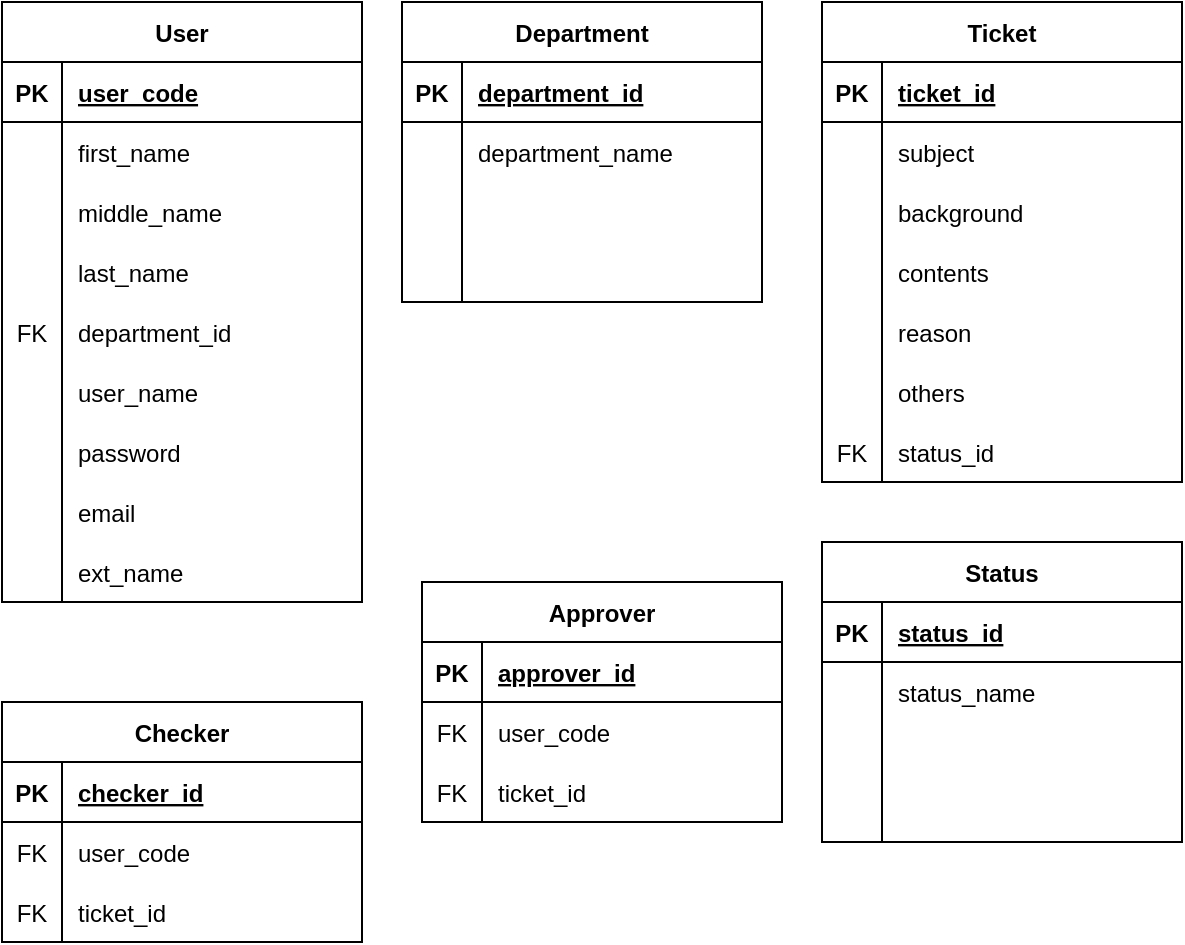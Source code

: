 <mxfile version="20.8.19" type="device"><diagram name="Page-1" id="IvGA56QZwG-DUPuRweu-"><mxGraphModel dx="1007" dy="587" grid="1" gridSize="10" guides="1" tooltips="1" connect="1" arrows="1" fold="1" page="1" pageScale="1" pageWidth="850" pageHeight="1100" math="0" shadow="0"><root><mxCell id="0"/><mxCell id="1" parent="0"/><mxCell id="IvrLTa7lt_o7lINcUL2R-1" value="User" style="shape=table;startSize=30;container=1;collapsible=1;childLayout=tableLayout;fixedRows=1;rowLines=0;fontStyle=1;align=center;resizeLast=1;" vertex="1" parent="1"><mxGeometry x="10" y="10" width="180" height="300" as="geometry"/></mxCell><mxCell id="IvrLTa7lt_o7lINcUL2R-2" value="" style="shape=tableRow;horizontal=0;startSize=0;swimlaneHead=0;swimlaneBody=0;fillColor=none;collapsible=0;dropTarget=0;points=[[0,0.5],[1,0.5]];portConstraint=eastwest;top=0;left=0;right=0;bottom=1;" vertex="1" parent="IvrLTa7lt_o7lINcUL2R-1"><mxGeometry y="30" width="180" height="30" as="geometry"/></mxCell><mxCell id="IvrLTa7lt_o7lINcUL2R-3" value="PK" style="shape=partialRectangle;connectable=0;fillColor=none;top=0;left=0;bottom=0;right=0;fontStyle=1;overflow=hidden;" vertex="1" parent="IvrLTa7lt_o7lINcUL2R-2"><mxGeometry width="30" height="30" as="geometry"><mxRectangle width="30" height="30" as="alternateBounds"/></mxGeometry></mxCell><mxCell id="IvrLTa7lt_o7lINcUL2R-4" value="user_code" style="shape=partialRectangle;connectable=0;fillColor=none;top=0;left=0;bottom=0;right=0;align=left;spacingLeft=6;fontStyle=5;overflow=hidden;" vertex="1" parent="IvrLTa7lt_o7lINcUL2R-2"><mxGeometry x="30" width="150" height="30" as="geometry"><mxRectangle width="150" height="30" as="alternateBounds"/></mxGeometry></mxCell><mxCell id="IvrLTa7lt_o7lINcUL2R-5" value="" style="shape=tableRow;horizontal=0;startSize=0;swimlaneHead=0;swimlaneBody=0;fillColor=none;collapsible=0;dropTarget=0;points=[[0,0.5],[1,0.5]];portConstraint=eastwest;top=0;left=0;right=0;bottom=0;" vertex="1" parent="IvrLTa7lt_o7lINcUL2R-1"><mxGeometry y="60" width="180" height="30" as="geometry"/></mxCell><mxCell id="IvrLTa7lt_o7lINcUL2R-6" value="" style="shape=partialRectangle;connectable=0;fillColor=none;top=0;left=0;bottom=0;right=0;editable=1;overflow=hidden;" vertex="1" parent="IvrLTa7lt_o7lINcUL2R-5"><mxGeometry width="30" height="30" as="geometry"><mxRectangle width="30" height="30" as="alternateBounds"/></mxGeometry></mxCell><mxCell id="IvrLTa7lt_o7lINcUL2R-7" value="first_name" style="shape=partialRectangle;connectable=0;fillColor=none;top=0;left=0;bottom=0;right=0;align=left;spacingLeft=6;overflow=hidden;" vertex="1" parent="IvrLTa7lt_o7lINcUL2R-5"><mxGeometry x="30" width="150" height="30" as="geometry"><mxRectangle width="150" height="30" as="alternateBounds"/></mxGeometry></mxCell><mxCell id="IvrLTa7lt_o7lINcUL2R-8" value="" style="shape=tableRow;horizontal=0;startSize=0;swimlaneHead=0;swimlaneBody=0;fillColor=none;collapsible=0;dropTarget=0;points=[[0,0.5],[1,0.5]];portConstraint=eastwest;top=0;left=0;right=0;bottom=0;" vertex="1" parent="IvrLTa7lt_o7lINcUL2R-1"><mxGeometry y="90" width="180" height="30" as="geometry"/></mxCell><mxCell id="IvrLTa7lt_o7lINcUL2R-9" value="" style="shape=partialRectangle;connectable=0;fillColor=none;top=0;left=0;bottom=0;right=0;editable=1;overflow=hidden;" vertex="1" parent="IvrLTa7lt_o7lINcUL2R-8"><mxGeometry width="30" height="30" as="geometry"><mxRectangle width="30" height="30" as="alternateBounds"/></mxGeometry></mxCell><mxCell id="IvrLTa7lt_o7lINcUL2R-10" value="middle_name" style="shape=partialRectangle;connectable=0;fillColor=none;top=0;left=0;bottom=0;right=0;align=left;spacingLeft=6;overflow=hidden;" vertex="1" parent="IvrLTa7lt_o7lINcUL2R-8"><mxGeometry x="30" width="150" height="30" as="geometry"><mxRectangle width="150" height="30" as="alternateBounds"/></mxGeometry></mxCell><mxCell id="IvrLTa7lt_o7lINcUL2R-11" value="" style="shape=tableRow;horizontal=0;startSize=0;swimlaneHead=0;swimlaneBody=0;fillColor=none;collapsible=0;dropTarget=0;points=[[0,0.5],[1,0.5]];portConstraint=eastwest;top=0;left=0;right=0;bottom=0;" vertex="1" parent="IvrLTa7lt_o7lINcUL2R-1"><mxGeometry y="120" width="180" height="30" as="geometry"/></mxCell><mxCell id="IvrLTa7lt_o7lINcUL2R-12" value="" style="shape=partialRectangle;connectable=0;fillColor=none;top=0;left=0;bottom=0;right=0;editable=1;overflow=hidden;" vertex="1" parent="IvrLTa7lt_o7lINcUL2R-11"><mxGeometry width="30" height="30" as="geometry"><mxRectangle width="30" height="30" as="alternateBounds"/></mxGeometry></mxCell><mxCell id="IvrLTa7lt_o7lINcUL2R-13" value="last_name" style="shape=partialRectangle;connectable=0;fillColor=none;top=0;left=0;bottom=0;right=0;align=left;spacingLeft=6;overflow=hidden;" vertex="1" parent="IvrLTa7lt_o7lINcUL2R-11"><mxGeometry x="30" width="150" height="30" as="geometry"><mxRectangle width="150" height="30" as="alternateBounds"/></mxGeometry></mxCell><mxCell id="IvrLTa7lt_o7lINcUL2R-14" value="Department" style="shape=table;startSize=30;container=1;collapsible=1;childLayout=tableLayout;fixedRows=1;rowLines=0;fontStyle=1;align=center;resizeLast=1;" vertex="1" parent="1"><mxGeometry x="210" y="10" width="180" height="150" as="geometry"/></mxCell><mxCell id="IvrLTa7lt_o7lINcUL2R-15" value="" style="shape=tableRow;horizontal=0;startSize=0;swimlaneHead=0;swimlaneBody=0;fillColor=none;collapsible=0;dropTarget=0;points=[[0,0.5],[1,0.5]];portConstraint=eastwest;top=0;left=0;right=0;bottom=1;" vertex="1" parent="IvrLTa7lt_o7lINcUL2R-14"><mxGeometry y="30" width="180" height="30" as="geometry"/></mxCell><mxCell id="IvrLTa7lt_o7lINcUL2R-16" value="PK" style="shape=partialRectangle;connectable=0;fillColor=none;top=0;left=0;bottom=0;right=0;fontStyle=1;overflow=hidden;" vertex="1" parent="IvrLTa7lt_o7lINcUL2R-15"><mxGeometry width="30" height="30" as="geometry"><mxRectangle width="30" height="30" as="alternateBounds"/></mxGeometry></mxCell><mxCell id="IvrLTa7lt_o7lINcUL2R-17" value="department_id" style="shape=partialRectangle;connectable=0;fillColor=none;top=0;left=0;bottom=0;right=0;align=left;spacingLeft=6;fontStyle=5;overflow=hidden;" vertex="1" parent="IvrLTa7lt_o7lINcUL2R-15"><mxGeometry x="30" width="150" height="30" as="geometry"><mxRectangle width="150" height="30" as="alternateBounds"/></mxGeometry></mxCell><mxCell id="IvrLTa7lt_o7lINcUL2R-18" value="" style="shape=tableRow;horizontal=0;startSize=0;swimlaneHead=0;swimlaneBody=0;fillColor=none;collapsible=0;dropTarget=0;points=[[0,0.5],[1,0.5]];portConstraint=eastwest;top=0;left=0;right=0;bottom=0;" vertex="1" parent="IvrLTa7lt_o7lINcUL2R-14"><mxGeometry y="60" width="180" height="30" as="geometry"/></mxCell><mxCell id="IvrLTa7lt_o7lINcUL2R-19" value="" style="shape=partialRectangle;connectable=0;fillColor=none;top=0;left=0;bottom=0;right=0;editable=1;overflow=hidden;" vertex="1" parent="IvrLTa7lt_o7lINcUL2R-18"><mxGeometry width="30" height="30" as="geometry"><mxRectangle width="30" height="30" as="alternateBounds"/></mxGeometry></mxCell><mxCell id="IvrLTa7lt_o7lINcUL2R-20" value="department_name" style="shape=partialRectangle;connectable=0;fillColor=none;top=0;left=0;bottom=0;right=0;align=left;spacingLeft=6;overflow=hidden;" vertex="1" parent="IvrLTa7lt_o7lINcUL2R-18"><mxGeometry x="30" width="150" height="30" as="geometry"><mxRectangle width="150" height="30" as="alternateBounds"/></mxGeometry></mxCell><mxCell id="IvrLTa7lt_o7lINcUL2R-21" value="" style="shape=tableRow;horizontal=0;startSize=0;swimlaneHead=0;swimlaneBody=0;fillColor=none;collapsible=0;dropTarget=0;points=[[0,0.5],[1,0.5]];portConstraint=eastwest;top=0;left=0;right=0;bottom=0;" vertex="1" parent="IvrLTa7lt_o7lINcUL2R-14"><mxGeometry y="90" width="180" height="30" as="geometry"/></mxCell><mxCell id="IvrLTa7lt_o7lINcUL2R-22" value="" style="shape=partialRectangle;connectable=0;fillColor=none;top=0;left=0;bottom=0;right=0;editable=1;overflow=hidden;" vertex="1" parent="IvrLTa7lt_o7lINcUL2R-21"><mxGeometry width="30" height="30" as="geometry"><mxRectangle width="30" height="30" as="alternateBounds"/></mxGeometry></mxCell><mxCell id="IvrLTa7lt_o7lINcUL2R-23" value="" style="shape=partialRectangle;connectable=0;fillColor=none;top=0;left=0;bottom=0;right=0;align=left;spacingLeft=6;overflow=hidden;" vertex="1" parent="IvrLTa7lt_o7lINcUL2R-21"><mxGeometry x="30" width="150" height="30" as="geometry"><mxRectangle width="150" height="30" as="alternateBounds"/></mxGeometry></mxCell><mxCell id="IvrLTa7lt_o7lINcUL2R-24" value="" style="shape=tableRow;horizontal=0;startSize=0;swimlaneHead=0;swimlaneBody=0;fillColor=none;collapsible=0;dropTarget=0;points=[[0,0.5],[1,0.5]];portConstraint=eastwest;top=0;left=0;right=0;bottom=0;" vertex="1" parent="IvrLTa7lt_o7lINcUL2R-14"><mxGeometry y="120" width="180" height="30" as="geometry"/></mxCell><mxCell id="IvrLTa7lt_o7lINcUL2R-25" value="" style="shape=partialRectangle;connectable=0;fillColor=none;top=0;left=0;bottom=0;right=0;editable=1;overflow=hidden;" vertex="1" parent="IvrLTa7lt_o7lINcUL2R-24"><mxGeometry width="30" height="30" as="geometry"><mxRectangle width="30" height="30" as="alternateBounds"/></mxGeometry></mxCell><mxCell id="IvrLTa7lt_o7lINcUL2R-26" value="" style="shape=partialRectangle;connectable=0;fillColor=none;top=0;left=0;bottom=0;right=0;align=left;spacingLeft=6;overflow=hidden;" vertex="1" parent="IvrLTa7lt_o7lINcUL2R-24"><mxGeometry x="30" width="150" height="30" as="geometry"><mxRectangle width="150" height="30" as="alternateBounds"/></mxGeometry></mxCell><mxCell id="IvrLTa7lt_o7lINcUL2R-36" value="FK" style="shape=partialRectangle;connectable=0;fillColor=none;top=0;left=0;bottom=0;right=0;editable=1;overflow=hidden;" vertex="1" parent="1"><mxGeometry x="10" y="160" width="30" height="30" as="geometry"><mxRectangle width="30" height="30" as="alternateBounds"/></mxGeometry></mxCell><mxCell id="IvrLTa7lt_o7lINcUL2R-37" value="department_id" style="shape=partialRectangle;connectable=0;fillColor=none;top=0;left=1;bottom=0;right=0;align=left;spacingLeft=6;overflow=hidden;" vertex="1" parent="1"><mxGeometry x="40" y="160" width="150" height="30" as="geometry"><mxRectangle width="150" height="30" as="alternateBounds"/></mxGeometry></mxCell><mxCell id="IvrLTa7lt_o7lINcUL2R-38" value="" style="shape=partialRectangle;connectable=0;fillColor=none;top=0;left=0;bottom=0;right=0;editable=1;overflow=hidden;" vertex="1" parent="1"><mxGeometry x="10" y="190" width="30" height="30" as="geometry"><mxRectangle width="30" height="30" as="alternateBounds"/></mxGeometry></mxCell><mxCell id="IvrLTa7lt_o7lINcUL2R-41" value="user_name" style="shape=partialRectangle;connectable=0;fillColor=none;top=0;left=1;bottom=0;right=0;align=left;spacingLeft=6;overflow=hidden;" vertex="1" parent="1"><mxGeometry x="40" y="190" width="150" height="30" as="geometry"><mxRectangle width="150" height="30" as="alternateBounds"/></mxGeometry></mxCell><mxCell id="IvrLTa7lt_o7lINcUL2R-43" value="password" style="shape=partialRectangle;connectable=0;fillColor=none;top=0;left=1;bottom=0;right=0;align=left;spacingLeft=6;overflow=hidden;" vertex="1" parent="1"><mxGeometry x="40" y="220" width="150" height="30" as="geometry"><mxRectangle width="150" height="30" as="alternateBounds"/></mxGeometry></mxCell><mxCell id="IvrLTa7lt_o7lINcUL2R-44" value="Ticket" style="shape=table;startSize=30;container=1;collapsible=1;childLayout=tableLayout;fixedRows=1;rowLines=0;fontStyle=1;align=center;resizeLast=1;" vertex="1" parent="1"><mxGeometry x="420" y="10" width="180" height="240" as="geometry"/></mxCell><mxCell id="IvrLTa7lt_o7lINcUL2R-45" value="" style="shape=tableRow;horizontal=0;startSize=0;swimlaneHead=0;swimlaneBody=0;fillColor=none;collapsible=0;dropTarget=0;points=[[0,0.5],[1,0.5]];portConstraint=eastwest;top=0;left=0;right=0;bottom=1;" vertex="1" parent="IvrLTa7lt_o7lINcUL2R-44"><mxGeometry y="30" width="180" height="30" as="geometry"/></mxCell><mxCell id="IvrLTa7lt_o7lINcUL2R-46" value="PK" style="shape=partialRectangle;connectable=0;fillColor=none;top=0;left=0;bottom=0;right=0;fontStyle=1;overflow=hidden;" vertex="1" parent="IvrLTa7lt_o7lINcUL2R-45"><mxGeometry width="30" height="30" as="geometry"><mxRectangle width="30" height="30" as="alternateBounds"/></mxGeometry></mxCell><mxCell id="IvrLTa7lt_o7lINcUL2R-47" value="ticket_id" style="shape=partialRectangle;connectable=0;fillColor=none;top=0;left=0;bottom=0;right=0;align=left;spacingLeft=6;fontStyle=5;overflow=hidden;" vertex="1" parent="IvrLTa7lt_o7lINcUL2R-45"><mxGeometry x="30" width="150" height="30" as="geometry"><mxRectangle width="150" height="30" as="alternateBounds"/></mxGeometry></mxCell><mxCell id="IvrLTa7lt_o7lINcUL2R-48" value="" style="shape=tableRow;horizontal=0;startSize=0;swimlaneHead=0;swimlaneBody=0;fillColor=none;collapsible=0;dropTarget=0;points=[[0,0.5],[1,0.5]];portConstraint=eastwest;top=0;left=0;right=0;bottom=0;" vertex="1" parent="IvrLTa7lt_o7lINcUL2R-44"><mxGeometry y="60" width="180" height="30" as="geometry"/></mxCell><mxCell id="IvrLTa7lt_o7lINcUL2R-49" value="" style="shape=partialRectangle;connectable=0;fillColor=none;top=0;left=0;bottom=0;right=0;editable=1;overflow=hidden;" vertex="1" parent="IvrLTa7lt_o7lINcUL2R-48"><mxGeometry width="30" height="30" as="geometry"><mxRectangle width="30" height="30" as="alternateBounds"/></mxGeometry></mxCell><mxCell id="IvrLTa7lt_o7lINcUL2R-50" value="subject" style="shape=partialRectangle;connectable=0;fillColor=none;top=0;left=0;bottom=0;right=0;align=left;spacingLeft=6;overflow=hidden;" vertex="1" parent="IvrLTa7lt_o7lINcUL2R-48"><mxGeometry x="30" width="150" height="30" as="geometry"><mxRectangle width="150" height="30" as="alternateBounds"/></mxGeometry></mxCell><mxCell id="IvrLTa7lt_o7lINcUL2R-51" value="" style="shape=tableRow;horizontal=0;startSize=0;swimlaneHead=0;swimlaneBody=0;fillColor=none;collapsible=0;dropTarget=0;points=[[0,0.5],[1,0.5]];portConstraint=eastwest;top=0;left=0;right=0;bottom=0;" vertex="1" parent="IvrLTa7lt_o7lINcUL2R-44"><mxGeometry y="90" width="180" height="30" as="geometry"/></mxCell><mxCell id="IvrLTa7lt_o7lINcUL2R-52" value="" style="shape=partialRectangle;connectable=0;fillColor=none;top=0;left=0;bottom=0;right=0;editable=1;overflow=hidden;" vertex="1" parent="IvrLTa7lt_o7lINcUL2R-51"><mxGeometry width="30" height="30" as="geometry"><mxRectangle width="30" height="30" as="alternateBounds"/></mxGeometry></mxCell><mxCell id="IvrLTa7lt_o7lINcUL2R-53" value="background" style="shape=partialRectangle;connectable=0;fillColor=none;top=0;left=0;bottom=0;right=0;align=left;spacingLeft=6;overflow=hidden;" vertex="1" parent="IvrLTa7lt_o7lINcUL2R-51"><mxGeometry x="30" width="150" height="30" as="geometry"><mxRectangle width="150" height="30" as="alternateBounds"/></mxGeometry></mxCell><mxCell id="IvrLTa7lt_o7lINcUL2R-54" value="" style="shape=tableRow;horizontal=0;startSize=0;swimlaneHead=0;swimlaneBody=0;fillColor=none;collapsible=0;dropTarget=0;points=[[0,0.5],[1,0.5]];portConstraint=eastwest;top=0;left=0;right=0;bottom=0;" vertex="1" parent="IvrLTa7lt_o7lINcUL2R-44"><mxGeometry y="120" width="180" height="30" as="geometry"/></mxCell><mxCell id="IvrLTa7lt_o7lINcUL2R-55" value="" style="shape=partialRectangle;connectable=0;fillColor=none;top=0;left=0;bottom=0;right=0;editable=1;overflow=hidden;" vertex="1" parent="IvrLTa7lt_o7lINcUL2R-54"><mxGeometry width="30" height="30" as="geometry"><mxRectangle width="30" height="30" as="alternateBounds"/></mxGeometry></mxCell><mxCell id="IvrLTa7lt_o7lINcUL2R-56" value="contents" style="shape=partialRectangle;connectable=0;fillColor=none;top=0;left=0;bottom=0;right=0;align=left;spacingLeft=6;overflow=hidden;" vertex="1" parent="IvrLTa7lt_o7lINcUL2R-54"><mxGeometry x="30" width="150" height="30" as="geometry"><mxRectangle width="150" height="30" as="alternateBounds"/></mxGeometry></mxCell><mxCell id="IvrLTa7lt_o7lINcUL2R-57" value="" style="shape=partialRectangle;connectable=0;fillColor=none;top=0;left=0;bottom=0;right=0;editable=1;overflow=hidden;" vertex="1" parent="1"><mxGeometry x="420" y="160" width="30" height="30" as="geometry"><mxRectangle width="30" height="30" as="alternateBounds"/></mxGeometry></mxCell><mxCell id="IvrLTa7lt_o7lINcUL2R-58" value="reason" style="shape=partialRectangle;connectable=0;fillColor=none;top=0;left=1;bottom=0;right=0;align=left;spacingLeft=6;overflow=hidden;" vertex="1" parent="1"><mxGeometry x="450" y="160" width="150" height="30" as="geometry"><mxRectangle width="150" height="30" as="alternateBounds"/></mxGeometry></mxCell><mxCell id="IvrLTa7lt_o7lINcUL2R-59" value="" style="shape=partialRectangle;connectable=0;fillColor=none;top=0;left=0;bottom=0;right=0;editable=1;overflow=hidden;" vertex="1" parent="1"><mxGeometry x="420" y="190" width="30" height="30" as="geometry"><mxRectangle width="30" height="30" as="alternateBounds"/></mxGeometry></mxCell><mxCell id="IvrLTa7lt_o7lINcUL2R-60" value="others" style="shape=partialRectangle;connectable=0;fillColor=none;top=0;left=1;bottom=0;right=0;align=left;spacingLeft=6;overflow=hidden;" vertex="1" parent="1"><mxGeometry x="450" y="190" width="150" height="30" as="geometry"><mxRectangle width="150" height="30" as="alternateBounds"/></mxGeometry></mxCell><mxCell id="IvrLTa7lt_o7lINcUL2R-61" value="FK" style="shape=partialRectangle;connectable=0;fillColor=none;top=0;left=0;bottom=0;right=0;editable=1;overflow=hidden;" vertex="1" parent="1"><mxGeometry x="420" y="220" width="30" height="30" as="geometry"><mxRectangle width="30" height="30" as="alternateBounds"/></mxGeometry></mxCell><mxCell id="IvrLTa7lt_o7lINcUL2R-62" value="status_id" style="shape=partialRectangle;connectable=0;fillColor=none;top=0;left=1;bottom=0;right=0;align=left;spacingLeft=6;overflow=hidden;" vertex="1" parent="1"><mxGeometry x="450" y="220" width="150" height="30" as="geometry"><mxRectangle width="150" height="30" as="alternateBounds"/></mxGeometry></mxCell><mxCell id="IvrLTa7lt_o7lINcUL2R-63" value="Checker" style="shape=table;startSize=30;container=1;collapsible=1;childLayout=tableLayout;fixedRows=1;rowLines=0;fontStyle=1;align=center;resizeLast=1;" vertex="1" parent="1"><mxGeometry x="10" y="360" width="180" height="120" as="geometry"/></mxCell><mxCell id="IvrLTa7lt_o7lINcUL2R-64" value="" style="shape=tableRow;horizontal=0;startSize=0;swimlaneHead=0;swimlaneBody=0;fillColor=none;collapsible=0;dropTarget=0;points=[[0,0.5],[1,0.5]];portConstraint=eastwest;top=0;left=0;right=0;bottom=1;" vertex="1" parent="IvrLTa7lt_o7lINcUL2R-63"><mxGeometry y="30" width="180" height="30" as="geometry"/></mxCell><mxCell id="IvrLTa7lt_o7lINcUL2R-65" value="PK" style="shape=partialRectangle;connectable=0;fillColor=none;top=0;left=0;bottom=0;right=0;fontStyle=1;overflow=hidden;" vertex="1" parent="IvrLTa7lt_o7lINcUL2R-64"><mxGeometry width="30" height="30" as="geometry"><mxRectangle width="30" height="30" as="alternateBounds"/></mxGeometry></mxCell><mxCell id="IvrLTa7lt_o7lINcUL2R-66" value="checker_id" style="shape=partialRectangle;connectable=0;fillColor=none;top=0;left=0;bottom=0;right=0;align=left;spacingLeft=6;fontStyle=5;overflow=hidden;" vertex="1" parent="IvrLTa7lt_o7lINcUL2R-64"><mxGeometry x="30" width="150" height="30" as="geometry"><mxRectangle width="150" height="30" as="alternateBounds"/></mxGeometry></mxCell><mxCell id="IvrLTa7lt_o7lINcUL2R-67" value="" style="shape=tableRow;horizontal=0;startSize=0;swimlaneHead=0;swimlaneBody=0;fillColor=none;collapsible=0;dropTarget=0;points=[[0,0.5],[1,0.5]];portConstraint=eastwest;top=0;left=0;right=0;bottom=0;" vertex="1" parent="IvrLTa7lt_o7lINcUL2R-63"><mxGeometry y="60" width="180" height="30" as="geometry"/></mxCell><mxCell id="IvrLTa7lt_o7lINcUL2R-68" value="FK" style="shape=partialRectangle;connectable=0;fillColor=none;top=0;left=0;bottom=0;right=0;editable=1;overflow=hidden;" vertex="1" parent="IvrLTa7lt_o7lINcUL2R-67"><mxGeometry width="30" height="30" as="geometry"><mxRectangle width="30" height="30" as="alternateBounds"/></mxGeometry></mxCell><mxCell id="IvrLTa7lt_o7lINcUL2R-69" value="user_code" style="shape=partialRectangle;connectable=0;fillColor=none;top=0;left=0;bottom=0;right=0;align=left;spacingLeft=6;overflow=hidden;" vertex="1" parent="IvrLTa7lt_o7lINcUL2R-67"><mxGeometry x="30" width="150" height="30" as="geometry"><mxRectangle width="150" height="30" as="alternateBounds"/></mxGeometry></mxCell><mxCell id="IvrLTa7lt_o7lINcUL2R-70" value="" style="shape=tableRow;horizontal=0;startSize=0;swimlaneHead=0;swimlaneBody=0;fillColor=none;collapsible=0;dropTarget=0;points=[[0,0.5],[1,0.5]];portConstraint=eastwest;top=0;left=0;right=0;bottom=0;" vertex="1" parent="IvrLTa7lt_o7lINcUL2R-63"><mxGeometry y="90" width="180" height="30" as="geometry"/></mxCell><mxCell id="IvrLTa7lt_o7lINcUL2R-71" value="FK" style="shape=partialRectangle;connectable=0;fillColor=none;top=0;left=0;bottom=0;right=0;editable=1;overflow=hidden;" vertex="1" parent="IvrLTa7lt_o7lINcUL2R-70"><mxGeometry width="30" height="30" as="geometry"><mxRectangle width="30" height="30" as="alternateBounds"/></mxGeometry></mxCell><mxCell id="IvrLTa7lt_o7lINcUL2R-72" value="ticket_id" style="shape=partialRectangle;connectable=0;fillColor=none;top=0;left=0;bottom=0;right=0;align=left;spacingLeft=6;overflow=hidden;" vertex="1" parent="IvrLTa7lt_o7lINcUL2R-70"><mxGeometry x="30" width="150" height="30" as="geometry"><mxRectangle width="150" height="30" as="alternateBounds"/></mxGeometry></mxCell><mxCell id="IvrLTa7lt_o7lINcUL2R-76" value="Approver" style="shape=table;startSize=30;container=1;collapsible=1;childLayout=tableLayout;fixedRows=1;rowLines=0;fontStyle=1;align=center;resizeLast=1;" vertex="1" parent="1"><mxGeometry x="220" y="300" width="180" height="120" as="geometry"/></mxCell><mxCell id="IvrLTa7lt_o7lINcUL2R-77" value="" style="shape=tableRow;horizontal=0;startSize=0;swimlaneHead=0;swimlaneBody=0;fillColor=none;collapsible=0;dropTarget=0;points=[[0,0.5],[1,0.5]];portConstraint=eastwest;top=0;left=0;right=0;bottom=1;" vertex="1" parent="IvrLTa7lt_o7lINcUL2R-76"><mxGeometry y="30" width="180" height="30" as="geometry"/></mxCell><mxCell id="IvrLTa7lt_o7lINcUL2R-78" value="PK" style="shape=partialRectangle;connectable=0;fillColor=none;top=0;left=0;bottom=0;right=0;fontStyle=1;overflow=hidden;" vertex="1" parent="IvrLTa7lt_o7lINcUL2R-77"><mxGeometry width="30" height="30" as="geometry"><mxRectangle width="30" height="30" as="alternateBounds"/></mxGeometry></mxCell><mxCell id="IvrLTa7lt_o7lINcUL2R-79" value="approver_id" style="shape=partialRectangle;connectable=0;fillColor=none;top=0;left=0;bottom=0;right=0;align=left;spacingLeft=6;fontStyle=5;overflow=hidden;" vertex="1" parent="IvrLTa7lt_o7lINcUL2R-77"><mxGeometry x="30" width="150" height="30" as="geometry"><mxRectangle width="150" height="30" as="alternateBounds"/></mxGeometry></mxCell><mxCell id="IvrLTa7lt_o7lINcUL2R-80" value="" style="shape=tableRow;horizontal=0;startSize=0;swimlaneHead=0;swimlaneBody=0;fillColor=none;collapsible=0;dropTarget=0;points=[[0,0.5],[1,0.5]];portConstraint=eastwest;top=0;left=0;right=0;bottom=0;" vertex="1" parent="IvrLTa7lt_o7lINcUL2R-76"><mxGeometry y="60" width="180" height="30" as="geometry"/></mxCell><mxCell id="IvrLTa7lt_o7lINcUL2R-81" value="FK" style="shape=partialRectangle;connectable=0;fillColor=none;top=0;left=0;bottom=0;right=0;editable=1;overflow=hidden;" vertex="1" parent="IvrLTa7lt_o7lINcUL2R-80"><mxGeometry width="30" height="30" as="geometry"><mxRectangle width="30" height="30" as="alternateBounds"/></mxGeometry></mxCell><mxCell id="IvrLTa7lt_o7lINcUL2R-82" value="user_code" style="shape=partialRectangle;connectable=0;fillColor=none;top=0;left=0;bottom=0;right=0;align=left;spacingLeft=6;overflow=hidden;" vertex="1" parent="IvrLTa7lt_o7lINcUL2R-80"><mxGeometry x="30" width="150" height="30" as="geometry"><mxRectangle width="150" height="30" as="alternateBounds"/></mxGeometry></mxCell><mxCell id="IvrLTa7lt_o7lINcUL2R-83" value="" style="shape=tableRow;horizontal=0;startSize=0;swimlaneHead=0;swimlaneBody=0;fillColor=none;collapsible=0;dropTarget=0;points=[[0,0.5],[1,0.5]];portConstraint=eastwest;top=0;left=0;right=0;bottom=0;" vertex="1" parent="IvrLTa7lt_o7lINcUL2R-76"><mxGeometry y="90" width="180" height="30" as="geometry"/></mxCell><mxCell id="IvrLTa7lt_o7lINcUL2R-84" value="FK" style="shape=partialRectangle;connectable=0;fillColor=none;top=0;left=0;bottom=0;right=0;editable=1;overflow=hidden;" vertex="1" parent="IvrLTa7lt_o7lINcUL2R-83"><mxGeometry width="30" height="30" as="geometry"><mxRectangle width="30" height="30" as="alternateBounds"/></mxGeometry></mxCell><mxCell id="IvrLTa7lt_o7lINcUL2R-85" value="ticket_id" style="shape=partialRectangle;connectable=0;fillColor=none;top=0;left=0;bottom=0;right=0;align=left;spacingLeft=6;overflow=hidden;" vertex="1" parent="IvrLTa7lt_o7lINcUL2R-83"><mxGeometry x="30" width="150" height="30" as="geometry"><mxRectangle width="150" height="30" as="alternateBounds"/></mxGeometry></mxCell><mxCell id="IvrLTa7lt_o7lINcUL2R-87" value="" style="shape=partialRectangle;connectable=0;fillColor=none;top=0;left=0;bottom=0;right=0;editable=1;overflow=hidden;" vertex="1" parent="1"><mxGeometry x="10" y="220" width="30" height="30" as="geometry"><mxRectangle width="30" height="30" as="alternateBounds"/></mxGeometry></mxCell><mxCell id="IvrLTa7lt_o7lINcUL2R-88" value="email" style="shape=partialRectangle;connectable=0;fillColor=none;top=0;left=1;bottom=0;right=0;align=left;spacingLeft=6;overflow=hidden;" vertex="1" parent="1"><mxGeometry x="40" y="250" width="150" height="30" as="geometry"><mxRectangle width="150" height="30" as="alternateBounds"/></mxGeometry></mxCell><mxCell id="IvrLTa7lt_o7lINcUL2R-89" value="" style="shape=partialRectangle;connectable=0;fillColor=none;top=0;left=0;bottom=0;right=0;editable=1;overflow=hidden;" vertex="1" parent="1"><mxGeometry x="10" y="250" width="30" height="30" as="geometry"><mxRectangle width="30" height="30" as="alternateBounds"/></mxGeometry></mxCell><mxCell id="IvrLTa7lt_o7lINcUL2R-90" value="Status" style="shape=table;startSize=30;container=1;collapsible=1;childLayout=tableLayout;fixedRows=1;rowLines=0;fontStyle=1;align=center;resizeLast=1;" vertex="1" parent="1"><mxGeometry x="420" y="280" width="180" height="150" as="geometry"/></mxCell><mxCell id="IvrLTa7lt_o7lINcUL2R-91" value="" style="shape=tableRow;horizontal=0;startSize=0;swimlaneHead=0;swimlaneBody=0;fillColor=none;collapsible=0;dropTarget=0;points=[[0,0.5],[1,0.5]];portConstraint=eastwest;top=0;left=0;right=0;bottom=1;" vertex="1" parent="IvrLTa7lt_o7lINcUL2R-90"><mxGeometry y="30" width="180" height="30" as="geometry"/></mxCell><mxCell id="IvrLTa7lt_o7lINcUL2R-92" value="PK" style="shape=partialRectangle;connectable=0;fillColor=none;top=0;left=0;bottom=0;right=0;fontStyle=1;overflow=hidden;" vertex="1" parent="IvrLTa7lt_o7lINcUL2R-91"><mxGeometry width="30" height="30" as="geometry"><mxRectangle width="30" height="30" as="alternateBounds"/></mxGeometry></mxCell><mxCell id="IvrLTa7lt_o7lINcUL2R-93" value="status_id" style="shape=partialRectangle;connectable=0;fillColor=none;top=0;left=0;bottom=0;right=0;align=left;spacingLeft=6;fontStyle=5;overflow=hidden;" vertex="1" parent="IvrLTa7lt_o7lINcUL2R-91"><mxGeometry x="30" width="150" height="30" as="geometry"><mxRectangle width="150" height="30" as="alternateBounds"/></mxGeometry></mxCell><mxCell id="IvrLTa7lt_o7lINcUL2R-94" value="" style="shape=tableRow;horizontal=0;startSize=0;swimlaneHead=0;swimlaneBody=0;fillColor=none;collapsible=0;dropTarget=0;points=[[0,0.5],[1,0.5]];portConstraint=eastwest;top=0;left=0;right=0;bottom=0;" vertex="1" parent="IvrLTa7lt_o7lINcUL2R-90"><mxGeometry y="60" width="180" height="30" as="geometry"/></mxCell><mxCell id="IvrLTa7lt_o7lINcUL2R-95" value="" style="shape=partialRectangle;connectable=0;fillColor=none;top=0;left=0;bottom=0;right=0;editable=1;overflow=hidden;" vertex="1" parent="IvrLTa7lt_o7lINcUL2R-94"><mxGeometry width="30" height="30" as="geometry"><mxRectangle width="30" height="30" as="alternateBounds"/></mxGeometry></mxCell><mxCell id="IvrLTa7lt_o7lINcUL2R-96" value="status_name" style="shape=partialRectangle;connectable=0;fillColor=none;top=0;left=0;bottom=0;right=0;align=left;spacingLeft=6;overflow=hidden;" vertex="1" parent="IvrLTa7lt_o7lINcUL2R-94"><mxGeometry x="30" width="150" height="30" as="geometry"><mxRectangle width="150" height="30" as="alternateBounds"/></mxGeometry></mxCell><mxCell id="IvrLTa7lt_o7lINcUL2R-97" value="" style="shape=tableRow;horizontal=0;startSize=0;swimlaneHead=0;swimlaneBody=0;fillColor=none;collapsible=0;dropTarget=0;points=[[0,0.5],[1,0.5]];portConstraint=eastwest;top=0;left=0;right=0;bottom=0;" vertex="1" parent="IvrLTa7lt_o7lINcUL2R-90"><mxGeometry y="90" width="180" height="30" as="geometry"/></mxCell><mxCell id="IvrLTa7lt_o7lINcUL2R-98" value="" style="shape=partialRectangle;connectable=0;fillColor=none;top=0;left=0;bottom=0;right=0;editable=1;overflow=hidden;" vertex="1" parent="IvrLTa7lt_o7lINcUL2R-97"><mxGeometry width="30" height="30" as="geometry"><mxRectangle width="30" height="30" as="alternateBounds"/></mxGeometry></mxCell><mxCell id="IvrLTa7lt_o7lINcUL2R-99" value="" style="shape=partialRectangle;connectable=0;fillColor=none;top=0;left=0;bottom=0;right=0;align=left;spacingLeft=6;overflow=hidden;" vertex="1" parent="IvrLTa7lt_o7lINcUL2R-97"><mxGeometry x="30" width="150" height="30" as="geometry"><mxRectangle width="150" height="30" as="alternateBounds"/></mxGeometry></mxCell><mxCell id="IvrLTa7lt_o7lINcUL2R-100" value="" style="shape=tableRow;horizontal=0;startSize=0;swimlaneHead=0;swimlaneBody=0;fillColor=none;collapsible=0;dropTarget=0;points=[[0,0.5],[1,0.5]];portConstraint=eastwest;top=0;left=0;right=0;bottom=0;" vertex="1" parent="IvrLTa7lt_o7lINcUL2R-90"><mxGeometry y="120" width="180" height="30" as="geometry"/></mxCell><mxCell id="IvrLTa7lt_o7lINcUL2R-101" value="" style="shape=partialRectangle;connectable=0;fillColor=none;top=0;left=0;bottom=0;right=0;editable=1;overflow=hidden;" vertex="1" parent="IvrLTa7lt_o7lINcUL2R-100"><mxGeometry width="30" height="30" as="geometry"><mxRectangle width="30" height="30" as="alternateBounds"/></mxGeometry></mxCell><mxCell id="IvrLTa7lt_o7lINcUL2R-102" value="" style="shape=partialRectangle;connectable=0;fillColor=none;top=0;left=0;bottom=0;right=0;align=left;spacingLeft=6;overflow=hidden;" vertex="1" parent="IvrLTa7lt_o7lINcUL2R-100"><mxGeometry x="30" width="150" height="30" as="geometry"><mxRectangle width="150" height="30" as="alternateBounds"/></mxGeometry></mxCell><mxCell id="IvrLTa7lt_o7lINcUL2R-103" value="ext_name" style="shape=partialRectangle;connectable=0;fillColor=none;top=0;left=1;bottom=0;right=0;align=left;spacingLeft=6;overflow=hidden;" vertex="1" parent="1"><mxGeometry x="40" y="280" width="150" height="30" as="geometry"><mxRectangle width="150" height="30" as="alternateBounds"/></mxGeometry></mxCell><mxCell id="IvrLTa7lt_o7lINcUL2R-104" value="" style="shape=partialRectangle;connectable=0;fillColor=none;top=0;left=0;bottom=0;right=0;editable=1;overflow=hidden;" vertex="1" parent="1"><mxGeometry x="10" y="280" width="30" height="30" as="geometry"><mxRectangle width="30" height="30" as="alternateBounds"/></mxGeometry></mxCell></root></mxGraphModel></diagram></mxfile>